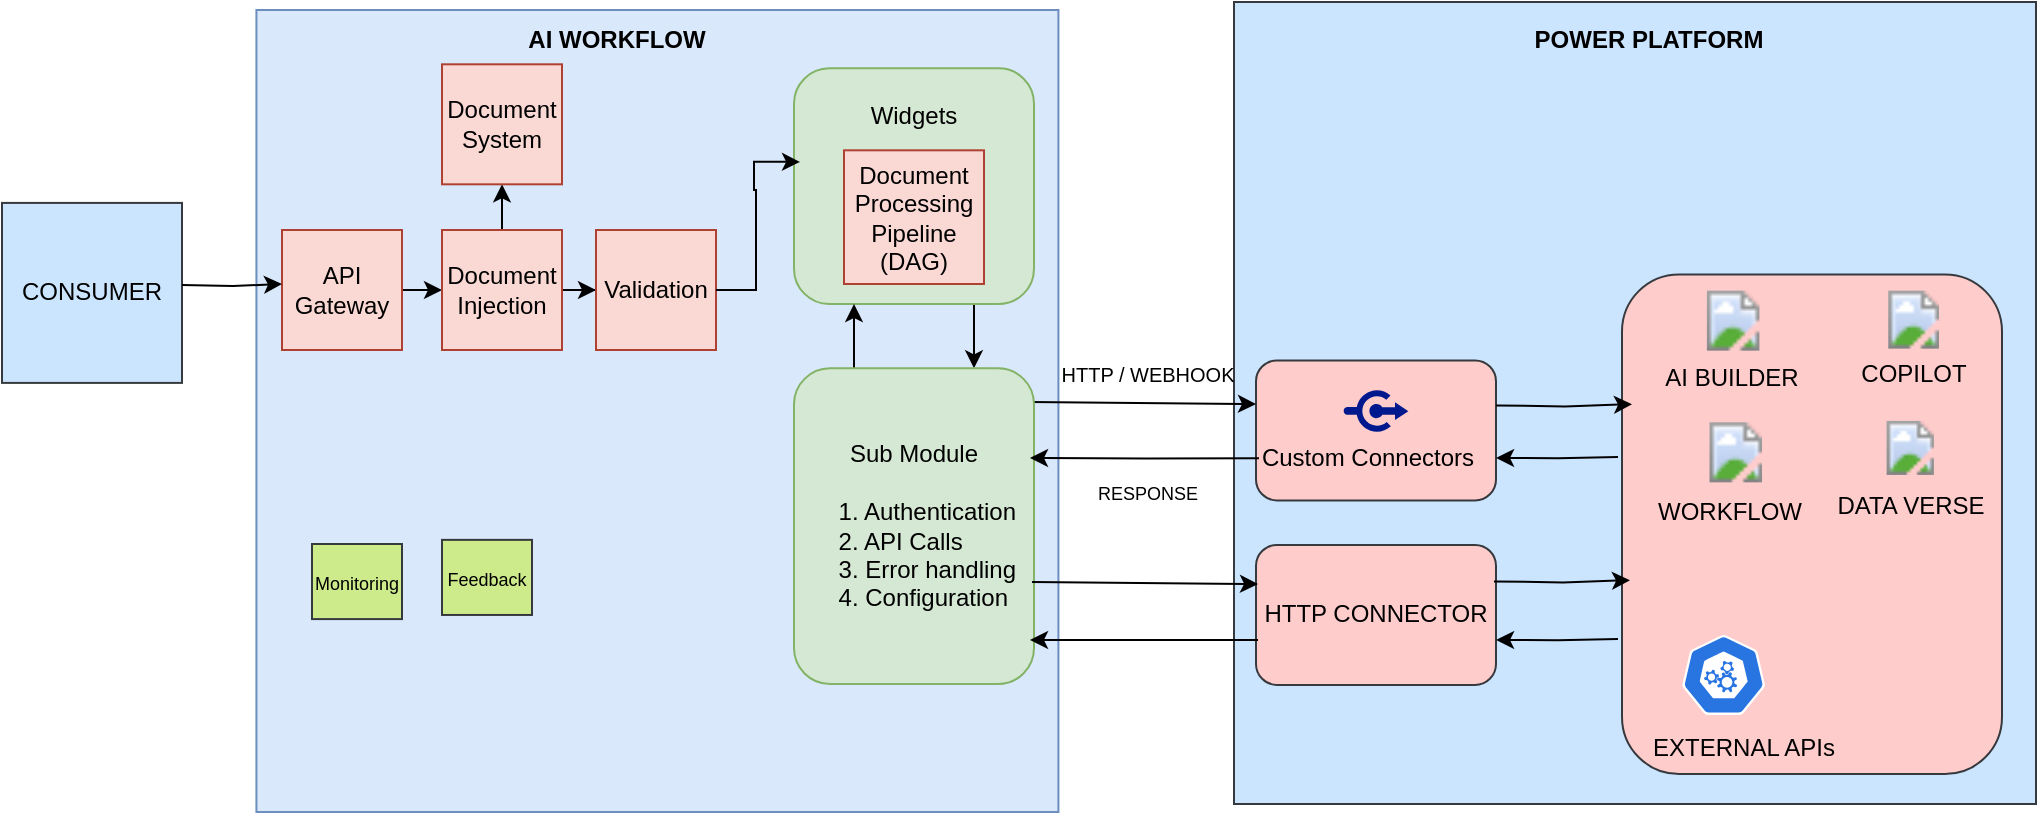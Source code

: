 <mxfile version="26.2.12">
  <diagram name="Page-1" id="-ZEGbbb4KFgpcQj7vi7V">
    <mxGraphModel dx="1322" dy="516" grid="1" gridSize="10" guides="1" tooltips="1" connect="1" arrows="1" fold="1" page="1" pageScale="1" pageWidth="850" pageHeight="1100" math="0" shadow="0">
      <root>
        <mxCell id="0" />
        <mxCell id="1" parent="0" />
        <mxCell id="Of06rXtQwyT8jazibSlD-1" value="" style="whiteSpace=wrap;html=1;aspect=fixed;fillColor=#dae8fc;strokeColor=#6c8ebf;" parent="1" vertex="1">
          <mxGeometry x="137.21" y="43" width="401" height="401" as="geometry" />
        </mxCell>
        <mxCell id="Of06rXtQwyT8jazibSlD-2" value="" style="whiteSpace=wrap;html=1;aspect=fixed;fillColor=#cce5ff;strokeColor=#36393d;" parent="1" vertex="1">
          <mxGeometry x="626" y="39" width="401" height="401" as="geometry" />
        </mxCell>
        <mxCell id="Of06rXtQwyT8jazibSlD-19" value="POWER PLATFORM" style="text;html=1;align=center;verticalAlign=middle;whiteSpace=wrap;rounded=0;fontStyle=1" parent="1" vertex="1">
          <mxGeometry x="770.58" y="43" width="125" height="30" as="geometry" />
        </mxCell>
        <mxCell id="Of06rXtQwyT8jazibSlD-29" value="AI WORKFLOW" style="text;html=1;align=center;verticalAlign=middle;whiteSpace=wrap;rounded=0;fontStyle=1" parent="1" vertex="1">
          <mxGeometry x="255" y="43.0" width="125" height="30" as="geometry" />
        </mxCell>
        <mxCell id="Of06rXtQwyT8jazibSlD-54" value="" style="whiteSpace=wrap;html=1;aspect=fixed;fillColor=#cce5ff;strokeColor=#36393d;" parent="1" vertex="1">
          <mxGeometry x="10" y="139.45" width="90" height="90" as="geometry" />
        </mxCell>
        <mxCell id="Of06rXtQwyT8jazibSlD-55" value="CONSUMER" style="text;html=1;align=center;verticalAlign=middle;whiteSpace=wrap;rounded=0;" parent="1" vertex="1">
          <mxGeometry x="20" y="169.45" width="70" height="30" as="geometry" />
        </mxCell>
        <mxCell id="Of06rXtQwyT8jazibSlD-76" value="HTTP / WEBHOOK" style="text;html=1;align=center;verticalAlign=middle;whiteSpace=wrap;rounded=0;fontSize=10;" parent="1" vertex="1">
          <mxGeometry x="538.21" y="210.45" width="90" height="30" as="geometry" />
        </mxCell>
        <mxCell id="Of06rXtQwyT8jazibSlD-84" value="" style="rounded=1;whiteSpace=wrap;html=1;fillColor=#ffcccc;strokeColor=#36393d;" parent="1" vertex="1">
          <mxGeometry x="820" y="175.21" width="190" height="249.79" as="geometry" />
        </mxCell>
        <mxCell id="Of06rXtQwyT8jazibSlD-85" value="" style="image;aspect=fixed;html=1;points=[];align=center;fontSize=12;image=img/lib/azure2/power_platform/AIBuilder.svg;" parent="1" vertex="1">
          <mxGeometry x="860.58" y="183.32" width="30" height="30" as="geometry" />
        </mxCell>
        <mxCell id="Of06rXtQwyT8jazibSlD-88" value="AI BUILDER" style="text;html=1;align=center;verticalAlign=middle;whiteSpace=wrap;rounded=0;" parent="1" vertex="1">
          <mxGeometry x="840.08" y="212.16" width="70.42" height="30" as="geometry" />
        </mxCell>
        <mxCell id="Of06rXtQwyT8jazibSlD-90" value="" style="image;aspect=fixed;html=1;points=[];align=center;fontSize=12;image=img/lib/azure2/power_platform/Dataverse.svg;" parent="1" vertex="1">
          <mxGeometry x="946.6" y="248.45" width="35.04" height="27" as="geometry" />
        </mxCell>
        <mxCell id="Of06rXtQwyT8jazibSlD-95" value="DATA VERSE" style="text;html=1;align=center;verticalAlign=middle;whiteSpace=wrap;rounded=0;" parent="1" vertex="1">
          <mxGeometry x="924.62" y="276.32" width="79" height="30" as="geometry" />
        </mxCell>
        <mxCell id="Of06rXtQwyT8jazibSlD-135" value="" style="rounded=1;whiteSpace=wrap;html=1;fillColor=#ffcccc;strokeColor=#36393d;" parent="1" vertex="1">
          <mxGeometry x="637" y="218.21" width="120" height="70" as="geometry" />
        </mxCell>
        <mxCell id="Of06rXtQwyT8jazibSlD-136" value="Custom Connectors" style="text;html=1;align=center;verticalAlign=middle;whiteSpace=wrap;rounded=0;" parent="1" vertex="1">
          <mxGeometry x="638.48" y="254.32" width="110" height="25.68" as="geometry" />
        </mxCell>
        <mxCell id="Of06rXtQwyT8jazibSlD-138" value="" style="sketch=0;aspect=fixed;pointerEvents=1;shadow=0;dashed=0;html=1;strokeColor=none;labelPosition=center;verticalLabelPosition=bottom;verticalAlign=top;align=center;fillColor=#00188D;shape=mxgraph.mscae.enterprise.connectors" parent="1" vertex="1">
          <mxGeometry x="680.83" y="232.5" width="32.35" height="22" as="geometry" />
        </mxCell>
        <mxCell id="Of06rXtQwyT8jazibSlD-152" value="" style="image;aspect=fixed;html=1;points=[];align=center;fontSize=12;image=img/lib/azure2/power_platform/CopilotStudio.svg;" parent="1" vertex="1">
          <mxGeometry x="950" y="183.32" width="31.64" height="29" as="geometry" />
        </mxCell>
        <mxCell id="Of06rXtQwyT8jazibSlD-155" value="COPILOT" style="text;html=1;align=center;verticalAlign=middle;whiteSpace=wrap;rounded=0;" parent="1" vertex="1">
          <mxGeometry x="935.82" y="209.58" width="60" height="30" as="geometry" />
        </mxCell>
        <mxCell id="Of06rXtQwyT8jazibSlD-165" value="" style="endArrow=classic;html=1;rounded=0;exitX=0.983;exitY=0.107;exitDx=0;exitDy=0;exitPerimeter=0;entryX=0;entryY=0.25;entryDx=0;entryDy=0;" parent="1" source="VihnGFTBYMbn4YZPZECG-3" edge="1">
          <mxGeometry width="50" height="50" relative="1" as="geometry">
            <mxPoint x="538" y="241" as="sourcePoint" />
            <mxPoint x="637" y="240" as="targetPoint" />
          </mxGeometry>
        </mxCell>
        <mxCell id="Of06rXtQwyT8jazibSlD-182" value="RESPONSE" style="text;html=1;align=center;verticalAlign=middle;whiteSpace=wrap;rounded=0;fontSize=9;" parent="1" vertex="1">
          <mxGeometry x="558.21" y="270.45" width="50" height="30" as="geometry" />
        </mxCell>
        <mxCell id="VihnGFTBYMbn4YZPZECG-14" style="edgeStyle=orthogonalEdgeStyle;rounded=0;orthogonalLoop=1;jettySize=auto;html=1;exitX=0.75;exitY=1;exitDx=0;exitDy=0;entryX=0.75;entryY=0;entryDx=0;entryDy=0;" parent="1" source="bHyU3-QAid_nzxQ2LZUB-1" target="VihnGFTBYMbn4YZPZECG-3" edge="1">
          <mxGeometry relative="1" as="geometry" />
        </mxCell>
        <mxCell id="bHyU3-QAid_nzxQ2LZUB-1" value="" style="rounded=1;whiteSpace=wrap;html=1;fillColor=#d5e8d4;strokeColor=#82b366;" parent="1" vertex="1">
          <mxGeometry x="406" y="72.16" width="120" height="117.84" as="geometry" />
        </mxCell>
        <mxCell id="bHyU3-QAid_nzxQ2LZUB-19" style="edgeStyle=orthogonalEdgeStyle;rounded=0;orthogonalLoop=1;jettySize=auto;html=1;exitX=1;exitY=0.5;exitDx=0;exitDy=0;entryX=0;entryY=0.5;entryDx=0;entryDy=0;" parent="1" source="bHyU3-QAid_nzxQ2LZUB-2" target="bHyU3-QAid_nzxQ2LZUB-3" edge="1">
          <mxGeometry relative="1" as="geometry" />
        </mxCell>
        <mxCell id="bHyU3-QAid_nzxQ2LZUB-2" value="API Gateway" style="rounded=0;whiteSpace=wrap;html=1;fillColor=#fad9d5;strokeColor=#ae4132;" parent="1" vertex="1">
          <mxGeometry x="150" y="153" width="60" height="60" as="geometry" />
        </mxCell>
        <mxCell id="bHyU3-QAid_nzxQ2LZUB-20" style="edgeStyle=orthogonalEdgeStyle;rounded=0;orthogonalLoop=1;jettySize=auto;html=1;exitX=1;exitY=0.5;exitDx=0;exitDy=0;" parent="1" source="bHyU3-QAid_nzxQ2LZUB-3" target="bHyU3-QAid_nzxQ2LZUB-13" edge="1">
          <mxGeometry relative="1" as="geometry" />
        </mxCell>
        <mxCell id="VihnGFTBYMbn4YZPZECG-2" style="edgeStyle=orthogonalEdgeStyle;rounded=0;orthogonalLoop=1;jettySize=auto;html=1;exitX=0.5;exitY=0;exitDx=0;exitDy=0;entryX=0.5;entryY=1;entryDx=0;entryDy=0;" parent="1" source="bHyU3-QAid_nzxQ2LZUB-3" target="VihnGFTBYMbn4YZPZECG-1" edge="1">
          <mxGeometry relative="1" as="geometry" />
        </mxCell>
        <mxCell id="bHyU3-QAid_nzxQ2LZUB-3" value="Document Injection" style="rounded=0;whiteSpace=wrap;html=1;fillColor=#fad9d5;strokeColor=#ae4132;" parent="1" vertex="1">
          <mxGeometry x="230" y="153" width="60" height="60" as="geometry" />
        </mxCell>
        <mxCell id="bHyU3-QAid_nzxQ2LZUB-5" value="" style="image;aspect=fixed;html=1;points=[];align=center;fontSize=12;image=img/lib/azure2/power_platform/PowerAutomate.svg;" parent="1" vertex="1">
          <mxGeometry x="857.94" y="249.16" width="37.89" height="30" as="geometry" />
        </mxCell>
        <mxCell id="bHyU3-QAid_nzxQ2LZUB-6" value="WORKFLOW" style="text;html=1;align=center;verticalAlign=middle;whiteSpace=wrap;rounded=0;" parent="1" vertex="1">
          <mxGeometry x="843.76" y="279.16" width="60" height="30" as="geometry" />
        </mxCell>
        <mxCell id="bHyU3-QAid_nzxQ2LZUB-11" value="HTTP CONNECTOR" style="rounded=1;whiteSpace=wrap;html=1;fillColor=#ffcccc;strokeColor=#36393d;" parent="1" vertex="1">
          <mxGeometry x="637" y="310.45" width="120" height="70" as="geometry" />
        </mxCell>
        <mxCell id="bHyU3-QAid_nzxQ2LZUB-12" value="Document Processing Pipeline (DAG)" style="rounded=0;whiteSpace=wrap;html=1;fillColor=#fad9d5;strokeColor=#ae4132;" parent="1" vertex="1">
          <mxGeometry x="431" y="113.16" width="70" height="66.84" as="geometry" />
        </mxCell>
        <mxCell id="bHyU3-QAid_nzxQ2LZUB-13" value="Validation" style="rounded=0;whiteSpace=wrap;html=1;fillColor=#fad9d5;strokeColor=#ae4132;" parent="1" vertex="1">
          <mxGeometry x="307" y="153" width="60" height="60" as="geometry" />
        </mxCell>
        <mxCell id="bHyU3-QAid_nzxQ2LZUB-14" value="&lt;font style=&quot;font-size: 9px;&quot;&gt;Feedback&lt;/font&gt;" style="rounded=0;whiteSpace=wrap;html=1;fillColor=#cdeb8b;strokeColor=#36393d;" parent="1" vertex="1">
          <mxGeometry x="230" y="307.93" width="45" height="37.55" as="geometry" />
        </mxCell>
        <mxCell id="bHyU3-QAid_nzxQ2LZUB-16" value="&lt;font style=&quot;font-size: 9px;&quot;&gt;Monitoring&lt;/font&gt;" style="rounded=0;whiteSpace=wrap;html=1;fillColor=#cdeb8b;strokeColor=#36393d;" parent="1" vertex="1">
          <mxGeometry x="165" y="310" width="45" height="37.55" as="geometry" />
        </mxCell>
        <mxCell id="bHyU3-QAid_nzxQ2LZUB-17" value="Widgets" style="text;html=1;align=center;verticalAlign=middle;whiteSpace=wrap;rounded=0;" parent="1" vertex="1">
          <mxGeometry x="436" y="81.21" width="60" height="30" as="geometry" />
        </mxCell>
        <mxCell id="bHyU3-QAid_nzxQ2LZUB-18" style="edgeStyle=orthogonalEdgeStyle;rounded=0;orthogonalLoop=1;jettySize=auto;html=1;exitX=1;exitY=0.5;exitDx=0;exitDy=0;" parent="1" edge="1">
          <mxGeometry relative="1" as="geometry">
            <mxPoint x="150" y="180" as="targetPoint" />
            <mxPoint x="100" y="180.45" as="sourcePoint" />
          </mxGeometry>
        </mxCell>
        <mxCell id="VihnGFTBYMbn4YZPZECG-1" value="Document System" style="rounded=0;whiteSpace=wrap;html=1;fillColor=#fad9d5;strokeColor=#ae4132;" parent="1" vertex="1">
          <mxGeometry x="230" y="70.16" width="60" height="60" as="geometry" />
        </mxCell>
        <mxCell id="VihnGFTBYMbn4YZPZECG-15" style="edgeStyle=orthogonalEdgeStyle;rounded=0;orthogonalLoop=1;jettySize=auto;html=1;exitX=0.25;exitY=0;exitDx=0;exitDy=0;entryX=0.25;entryY=1;entryDx=0;entryDy=0;" parent="1" source="VihnGFTBYMbn4YZPZECG-3" target="bHyU3-QAid_nzxQ2LZUB-1" edge="1">
          <mxGeometry relative="1" as="geometry" />
        </mxCell>
        <mxCell id="VihnGFTBYMbn4YZPZECG-3" value="&lt;div style=&quot;&quot;&gt;&lt;span style=&quot;background-color: transparent; color: light-dark(rgb(0, 0, 0), rgb(255, 255, 255));&quot;&gt;Sub Module&lt;/span&gt;&lt;/div&gt;&lt;div&gt;&lt;div style=&quot;&quot;&gt;&lt;br&gt;&lt;/div&gt;&lt;div style=&quot;text-align: justify;&quot;&gt;&amp;nbsp; &amp;nbsp; 1. Authentication&lt;/div&gt;&lt;div style=&quot;text-align: justify;&quot;&gt;&amp;nbsp; &amp;nbsp; 2. API Calls&lt;/div&gt;&lt;div style=&quot;text-align: justify;&quot;&gt;&amp;nbsp; &amp;nbsp; 3. Error handling&lt;/div&gt;&lt;div style=&quot;text-align: justify;&quot;&gt;&amp;nbsp; &amp;nbsp; 4. Configuration&lt;/div&gt;&lt;/div&gt;" style="rounded=1;whiteSpace=wrap;html=1;fillColor=#d5e8d4;strokeColor=#82b366;align=center;" parent="1" vertex="1">
          <mxGeometry x="406" y="222.16" width="120" height="157.84" as="geometry" />
        </mxCell>
        <mxCell id="VihnGFTBYMbn4YZPZECG-11" value="" style="aspect=fixed;sketch=0;html=1;dashed=0;whitespace=wrap;verticalLabelPosition=bottom;verticalAlign=top;fillColor=#2875E2;strokeColor=#ffffff;points=[[0.005,0.63,0],[0.1,0.2,0],[0.9,0.2,0],[0.5,0,0],[0.995,0.63,0],[0.72,0.99,0],[0.5,1,0],[0.28,0.99,0]];shape=mxgraph.kubernetes.icon2;prIcon=api" parent="1" vertex="1">
          <mxGeometry x="850" y="355.45" width="41.67" height="40" as="geometry" />
        </mxCell>
        <mxCell id="VihnGFTBYMbn4YZPZECG-12" value="EXTERNAL APIs" style="text;html=1;align=center;verticalAlign=middle;whiteSpace=wrap;rounded=0;" parent="1" vertex="1">
          <mxGeometry x="831.06" y="396.71" width="100" height="30" as="geometry" />
        </mxCell>
        <mxCell id="VihnGFTBYMbn4YZPZECG-13" style="edgeStyle=orthogonalEdgeStyle;rounded=0;orthogonalLoop=1;jettySize=auto;html=1;exitX=1;exitY=0.5;exitDx=0;exitDy=0;entryX=0.025;entryY=0.397;entryDx=0;entryDy=0;entryPerimeter=0;" parent="1" source="bHyU3-QAid_nzxQ2LZUB-13" target="bHyU3-QAid_nzxQ2LZUB-1" edge="1">
          <mxGeometry relative="1" as="geometry" />
        </mxCell>
        <mxCell id="VihnGFTBYMbn4YZPZECG-19" style="edgeStyle=orthogonalEdgeStyle;rounded=0;orthogonalLoop=1;jettySize=auto;html=1;exitX=1;exitY=0.25;exitDx=0;exitDy=0;entryX=0.045;entryY=0.58;entryDx=0;entryDy=0;entryPerimeter=0;" parent="1" edge="1">
          <mxGeometry relative="1" as="geometry">
            <mxPoint x="757" y="240.71" as="sourcePoint" />
            <mxPoint x="824.995" y="240.088" as="targetPoint" />
          </mxGeometry>
        </mxCell>
        <mxCell id="VihnGFTBYMbn4YZPZECG-21" style="edgeStyle=orthogonalEdgeStyle;rounded=0;orthogonalLoop=1;jettySize=auto;html=1;exitX=0;exitY=0.75;exitDx=0;exitDy=0;entryX=1.017;entryY=0.854;entryDx=0;entryDy=0;entryPerimeter=0;" parent="1" edge="1">
          <mxGeometry relative="1" as="geometry">
            <mxPoint x="818" y="266.553" as="sourcePoint" />
            <mxPoint x="757.04" y="266.99" as="targetPoint" />
          </mxGeometry>
        </mxCell>
        <mxCell id="VihnGFTBYMbn4YZPZECG-23" style="edgeStyle=orthogonalEdgeStyle;rounded=0;orthogonalLoop=1;jettySize=auto;html=1;exitX=0;exitY=0.5;exitDx=0;exitDy=0;entryX=0.95;entryY=0.284;entryDx=0;entryDy=0;entryPerimeter=0;" parent="1" source="Of06rXtQwyT8jazibSlD-136" edge="1">
          <mxGeometry relative="1" as="geometry">
            <mxPoint x="642.48" y="267.16" as="sourcePoint" />
            <mxPoint x="524" y="266.987" as="targetPoint" />
          </mxGeometry>
        </mxCell>
        <mxCell id="VihnGFTBYMbn4YZPZECG-24" value="" style="endArrow=classic;html=1;rounded=0;exitX=0.983;exitY=0.107;exitDx=0;exitDy=0;exitPerimeter=0;entryX=0;entryY=0.25;entryDx=0;entryDy=0;" parent="1" edge="1">
          <mxGeometry width="50" height="50" relative="1" as="geometry">
            <mxPoint x="525" y="329" as="sourcePoint" />
            <mxPoint x="638" y="330" as="targetPoint" />
          </mxGeometry>
        </mxCell>
        <mxCell id="VihnGFTBYMbn4YZPZECG-25" style="edgeStyle=orthogonalEdgeStyle;rounded=0;orthogonalLoop=1;jettySize=auto;html=1;exitX=0;exitY=0.5;exitDx=0;exitDy=0;entryX=0.95;entryY=0.284;entryDx=0;entryDy=0;entryPerimeter=0;" parent="1" edge="1">
          <mxGeometry relative="1" as="geometry">
            <mxPoint x="638" y="358" as="sourcePoint" />
            <mxPoint x="524" y="357.987" as="targetPoint" />
          </mxGeometry>
        </mxCell>
        <mxCell id="VihnGFTBYMbn4YZPZECG-26" style="edgeStyle=orthogonalEdgeStyle;rounded=0;orthogonalLoop=1;jettySize=auto;html=1;exitX=1;exitY=0.25;exitDx=0;exitDy=0;entryX=0.045;entryY=0.58;entryDx=0;entryDy=0;entryPerimeter=0;" parent="1" edge="1">
          <mxGeometry relative="1" as="geometry">
            <mxPoint x="756" y="328.71" as="sourcePoint" />
            <mxPoint x="823.995" y="328.088" as="targetPoint" />
          </mxGeometry>
        </mxCell>
        <mxCell id="VihnGFTBYMbn4YZPZECG-27" style="edgeStyle=orthogonalEdgeStyle;rounded=0;orthogonalLoop=1;jettySize=auto;html=1;exitX=0;exitY=0.75;exitDx=0;exitDy=0;entryX=1.017;entryY=0.854;entryDx=0;entryDy=0;entryPerimeter=0;" parent="1" edge="1">
          <mxGeometry relative="1" as="geometry">
            <mxPoint x="818" y="357.553" as="sourcePoint" />
            <mxPoint x="757.04" y="357.99" as="targetPoint" />
          </mxGeometry>
        </mxCell>
      </root>
    </mxGraphModel>
  </diagram>
</mxfile>
